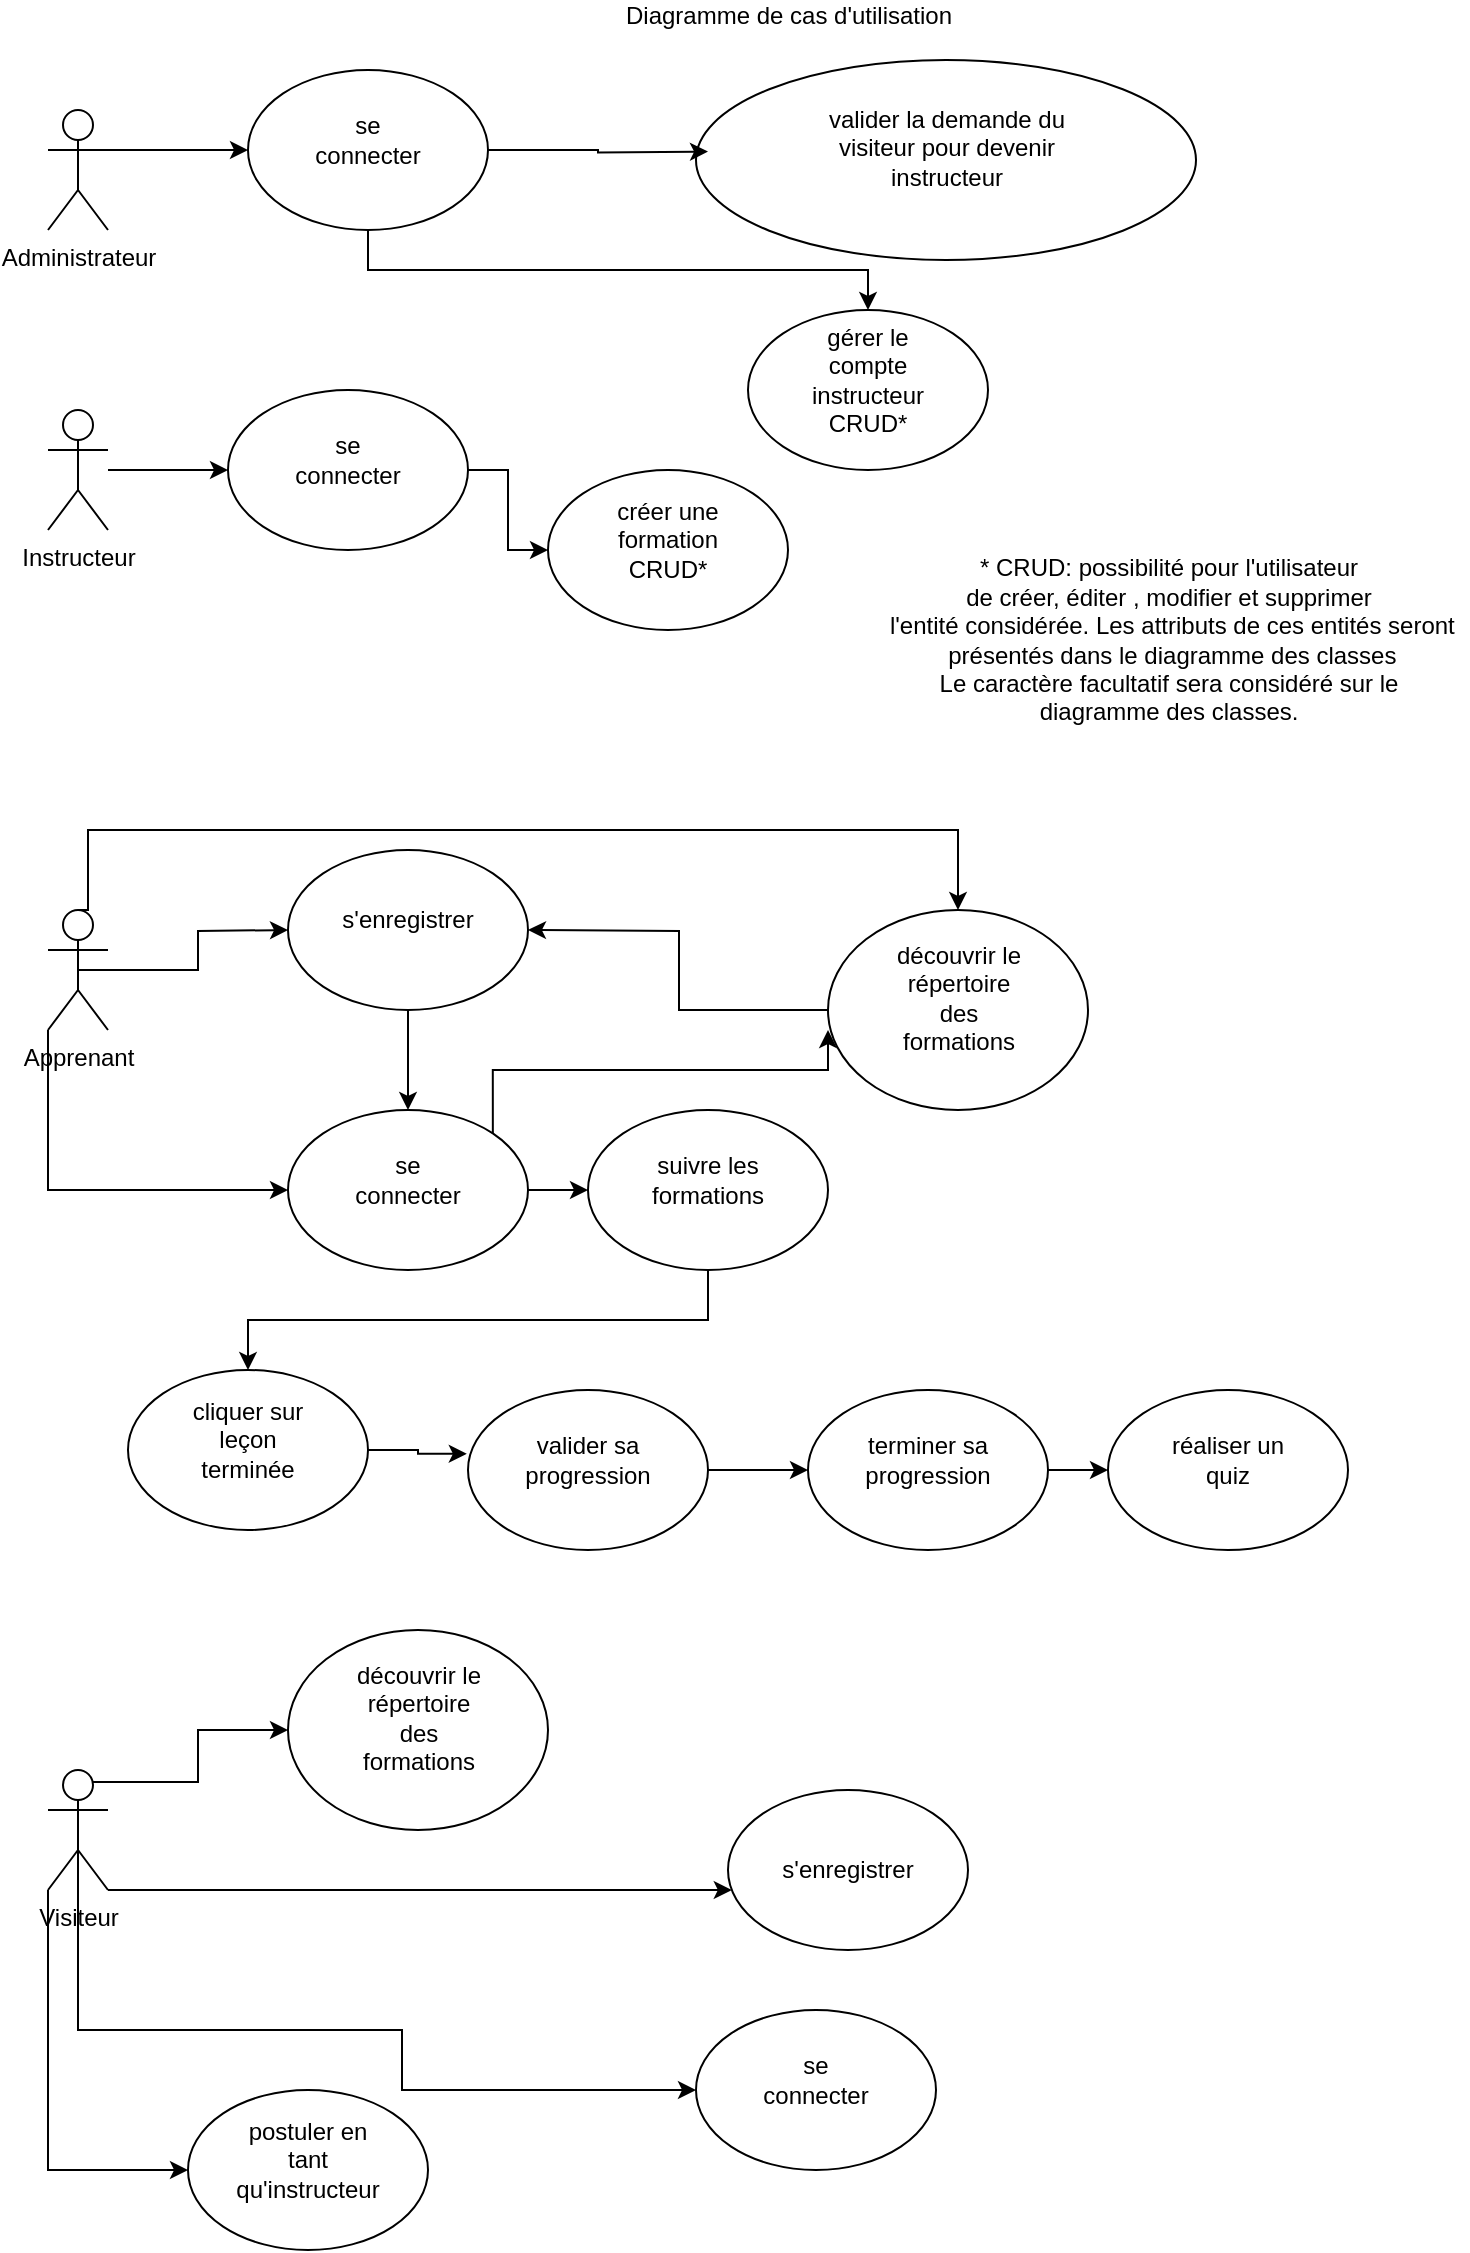 <mxfile version="19.0.2" type="github">
  <diagram id="4P2TpbgXzhP-4KFeG8Nv" name="Page-1">
    <mxGraphModel dx="2274" dy="1374" grid="1" gridSize="10" guides="1" tooltips="1" connect="1" arrows="1" fold="1" page="1" pageScale="1" pageWidth="827" pageHeight="1169" math="0" shadow="0">
      <root>
        <mxCell id="0" />
        <mxCell id="1" parent="0" />
        <mxCell id="2" value="&lt;div&gt;Diagramme de cas d&#39;utilisation&lt;/div&gt;&lt;div&gt;&lt;br&gt;&lt;/div&gt;" style="text;html=1;resizable=0;autosize=1;align=center;verticalAlign=middle;points=[];fillColor=none;strokeColor=none;rounded=0;" parent="1" vertex="1">
          <mxGeometry x="370" y="15" width="180" height="30" as="geometry" />
        </mxCell>
        <mxCell id="oijMVtfoC-c7ZMny98bf-4" value="" style="group" parent="1" vertex="1" connectable="0">
          <mxGeometry x="180" y="210" width="120" height="80" as="geometry" />
        </mxCell>
        <mxCell id="oijMVtfoC-c7ZMny98bf-2" value="" style="ellipse;whiteSpace=wrap;html=1;" parent="oijMVtfoC-c7ZMny98bf-4" vertex="1">
          <mxGeometry width="120" height="80" as="geometry" />
        </mxCell>
        <mxCell id="oijMVtfoC-c7ZMny98bf-3" value="se connecter" style="text;html=1;strokeColor=none;fillColor=none;align=center;verticalAlign=middle;whiteSpace=wrap;rounded=0;" parent="oijMVtfoC-c7ZMny98bf-4" vertex="1">
          <mxGeometry x="30" y="20" width="60" height="30" as="geometry" />
        </mxCell>
        <mxCell id="oijMVtfoC-c7ZMny98bf-87" style="edgeStyle=orthogonalEdgeStyle;rounded=0;orthogonalLoop=1;jettySize=auto;html=1;exitX=0;exitY=1;exitDx=0;exitDy=0;exitPerimeter=0;" parent="1" source="oijMVtfoC-c7ZMny98bf-5" target="oijMVtfoC-c7ZMny98bf-85" edge="1">
          <mxGeometry relative="1" as="geometry">
            <mxPoint x="160" y="1040.0" as="targetPoint" />
            <Array as="points">
              <mxPoint x="90" y="1100" />
            </Array>
          </mxGeometry>
        </mxCell>
        <mxCell id="oijMVtfoC-c7ZMny98bf-88" style="edgeStyle=orthogonalEdgeStyle;rounded=0;orthogonalLoop=1;jettySize=auto;html=1;exitX=0.75;exitY=0.1;exitDx=0;exitDy=0;exitPerimeter=0;entryX=0;entryY=0.5;entryDx=0;entryDy=0;" parent="1" source="oijMVtfoC-c7ZMny98bf-5" target="oijMVtfoC-c7ZMny98bf-79" edge="1">
          <mxGeometry relative="1" as="geometry" />
        </mxCell>
        <mxCell id="oijMVtfoC-c7ZMny98bf-89" style="edgeStyle=orthogonalEdgeStyle;rounded=0;orthogonalLoop=1;jettySize=auto;html=1;exitX=0.5;exitY=0.5;exitDx=0;exitDy=0;exitPerimeter=0;entryX=0;entryY=0.5;entryDx=0;entryDy=0;" parent="1" source="oijMVtfoC-c7ZMny98bf-5" target="oijMVtfoC-c7ZMny98bf-82" edge="1">
          <mxGeometry relative="1" as="geometry">
            <Array as="points">
              <mxPoint x="105" y="1030" />
              <mxPoint x="267" y="1030" />
              <mxPoint x="267" y="1060" />
            </Array>
          </mxGeometry>
        </mxCell>
        <mxCell id="bDuGjaqNq2e8TzomaUQW-6" style="edgeStyle=orthogonalEdgeStyle;rounded=0;orthogonalLoop=1;jettySize=auto;html=1;" parent="1" source="oijMVtfoC-c7ZMny98bf-5" target="bDuGjaqNq2e8TzomaUQW-3" edge="1">
          <mxGeometry relative="1" as="geometry">
            <Array as="points">
              <mxPoint x="400" y="960" />
              <mxPoint x="400" y="960" />
            </Array>
          </mxGeometry>
        </mxCell>
        <mxCell id="oijMVtfoC-c7ZMny98bf-5" value="Visiteur" style="shape=umlActor;verticalLabelPosition=bottom;verticalAlign=top;html=1;outlineConnect=0;" parent="1" vertex="1">
          <mxGeometry x="90" y="900" width="30" height="60" as="geometry" />
        </mxCell>
        <mxCell id="oijMVtfoC-c7ZMny98bf-15" style="edgeStyle=orthogonalEdgeStyle;rounded=0;orthogonalLoop=1;jettySize=auto;html=1;entryX=0;entryY=0.5;entryDx=0;entryDy=0;" parent="1" source="oijMVtfoC-c7ZMny98bf-10" target="oijMVtfoC-c7ZMny98bf-2" edge="1">
          <mxGeometry relative="1" as="geometry" />
        </mxCell>
        <mxCell id="oijMVtfoC-c7ZMny98bf-10" value="Instructeur" style="shape=umlActor;verticalLabelPosition=bottom;verticalAlign=top;html=1;outlineConnect=0;" parent="1" vertex="1">
          <mxGeometry x="90" y="220" width="30" height="60" as="geometry" />
        </mxCell>
        <mxCell id="oijMVtfoC-c7ZMny98bf-25" style="edgeStyle=orthogonalEdgeStyle;rounded=0;orthogonalLoop=1;jettySize=auto;html=1;exitX=1;exitY=0.333;exitDx=0;exitDy=0;exitPerimeter=0;entryX=0;entryY=0.5;entryDx=0;entryDy=0;" parent="1" source="oijMVtfoC-c7ZMny98bf-12" target="oijMVtfoC-c7ZMny98bf-19" edge="1">
          <mxGeometry relative="1" as="geometry" />
        </mxCell>
        <mxCell id="oijMVtfoC-c7ZMny98bf-12" value="Administrateur" style="shape=umlActor;verticalLabelPosition=bottom;verticalAlign=top;html=1;outlineConnect=0;" parent="1" vertex="1">
          <mxGeometry x="90" y="70" width="30" height="60" as="geometry" />
        </mxCell>
        <mxCell id="oijMVtfoC-c7ZMny98bf-46" style="edgeStyle=orthogonalEdgeStyle;rounded=0;orthogonalLoop=1;jettySize=auto;html=1;exitX=0.5;exitY=0.5;exitDx=0;exitDy=0;exitPerimeter=0;" parent="1" source="oijMVtfoC-c7ZMny98bf-13" edge="1">
          <mxGeometry relative="1" as="geometry">
            <mxPoint x="210" y="480" as="targetPoint" />
          </mxGeometry>
        </mxCell>
        <mxCell id="oijMVtfoC-c7ZMny98bf-48" style="edgeStyle=orthogonalEdgeStyle;rounded=0;orthogonalLoop=1;jettySize=auto;html=1;exitX=0;exitY=1;exitDx=0;exitDy=0;exitPerimeter=0;entryX=0;entryY=0.5;entryDx=0;entryDy=0;" parent="1" source="oijMVtfoC-c7ZMny98bf-13" target="oijMVtfoC-c7ZMny98bf-42" edge="1">
          <mxGeometry relative="1" as="geometry" />
        </mxCell>
        <mxCell id="oijMVtfoC-c7ZMny98bf-13" value="Apprenant " style="shape=umlActor;verticalLabelPosition=bottom;verticalAlign=top;html=1;outlineConnect=0;" parent="1" vertex="1">
          <mxGeometry x="90" y="470" width="30" height="60" as="geometry" />
        </mxCell>
        <mxCell id="oijMVtfoC-c7ZMny98bf-18" value="" style="group" parent="1" vertex="1" connectable="0">
          <mxGeometry x="190" y="50" width="120" height="80" as="geometry" />
        </mxCell>
        <mxCell id="oijMVtfoC-c7ZMny98bf-19" value="" style="ellipse;whiteSpace=wrap;html=1;" parent="oijMVtfoC-c7ZMny98bf-18" vertex="1">
          <mxGeometry width="120" height="80" as="geometry" />
        </mxCell>
        <mxCell id="oijMVtfoC-c7ZMny98bf-20" value="se connecter" style="text;html=1;strokeColor=none;fillColor=none;align=center;verticalAlign=middle;whiteSpace=wrap;rounded=0;" parent="oijMVtfoC-c7ZMny98bf-18" vertex="1">
          <mxGeometry x="30" y="20" width="60" height="30" as="geometry" />
        </mxCell>
        <mxCell id="oijMVtfoC-c7ZMny98bf-22" value="" style="group" parent="1" vertex="1" connectable="0">
          <mxGeometry x="210" y="440" width="120" height="80" as="geometry" />
        </mxCell>
        <mxCell id="oijMVtfoC-c7ZMny98bf-23" value="" style="ellipse;whiteSpace=wrap;html=1;" parent="oijMVtfoC-c7ZMny98bf-22" vertex="1">
          <mxGeometry width="120" height="80" as="geometry" />
        </mxCell>
        <mxCell id="oijMVtfoC-c7ZMny98bf-24" value="s&#39;enregistrer" style="text;html=1;strokeColor=none;fillColor=none;align=center;verticalAlign=middle;whiteSpace=wrap;rounded=0;" parent="oijMVtfoC-c7ZMny98bf-22" vertex="1">
          <mxGeometry x="30" y="20" width="60" height="30" as="geometry" />
        </mxCell>
        <mxCell id="oijMVtfoC-c7ZMny98bf-26" value="" style="group" parent="1" vertex="1" connectable="0">
          <mxGeometry x="440" y="170" width="120" height="80" as="geometry" />
        </mxCell>
        <mxCell id="oijMVtfoC-c7ZMny98bf-27" value="" style="ellipse;whiteSpace=wrap;html=1;" parent="oijMVtfoC-c7ZMny98bf-26" vertex="1">
          <mxGeometry width="120" height="80" as="geometry" />
        </mxCell>
        <mxCell id="oijMVtfoC-c7ZMny98bf-28" value="gérer le compte instructeur CRUD*" style="text;html=1;strokeColor=none;fillColor=none;align=center;verticalAlign=middle;whiteSpace=wrap;rounded=0;" parent="oijMVtfoC-c7ZMny98bf-26" vertex="1">
          <mxGeometry x="30" y="20" width="60" height="30" as="geometry" />
        </mxCell>
        <mxCell id="oijMVtfoC-c7ZMny98bf-29" value="" style="group" parent="1" vertex="1" connectable="0">
          <mxGeometry x="414" y="45" width="250" height="100" as="geometry" />
        </mxCell>
        <mxCell id="oijMVtfoC-c7ZMny98bf-30" value="" style="ellipse;whiteSpace=wrap;html=1;" parent="oijMVtfoC-c7ZMny98bf-29" vertex="1">
          <mxGeometry width="250.0" height="100" as="geometry" />
        </mxCell>
        <mxCell id="oijMVtfoC-c7ZMny98bf-31" value="valider la demande du visiteur pour devenir instructeur" style="text;html=1;strokeColor=none;fillColor=none;align=center;verticalAlign=middle;whiteSpace=wrap;rounded=0;" parent="oijMVtfoC-c7ZMny98bf-29" vertex="1">
          <mxGeometry x="62.5" y="25" width="125.0" height="37.5" as="geometry" />
        </mxCell>
        <mxCell id="oijMVtfoC-c7ZMny98bf-34" style="edgeStyle=orthogonalEdgeStyle;rounded=0;orthogonalLoop=1;jettySize=auto;html=1;exitX=1;exitY=0.5;exitDx=0;exitDy=0;" parent="1" source="oijMVtfoC-c7ZMny98bf-19" edge="1">
          <mxGeometry relative="1" as="geometry">
            <mxPoint x="420" y="90.769" as="targetPoint" />
          </mxGeometry>
        </mxCell>
        <mxCell id="oijMVtfoC-c7ZMny98bf-35" style="edgeStyle=orthogonalEdgeStyle;rounded=0;orthogonalLoop=1;jettySize=auto;html=1;exitX=0.5;exitY=1;exitDx=0;exitDy=0;" parent="1" source="oijMVtfoC-c7ZMny98bf-19" target="oijMVtfoC-c7ZMny98bf-27" edge="1">
          <mxGeometry relative="1" as="geometry" />
        </mxCell>
        <mxCell id="oijMVtfoC-c7ZMny98bf-36" value="" style="group" parent="1" vertex="1" connectable="0">
          <mxGeometry x="340" y="250" width="120" height="80" as="geometry" />
        </mxCell>
        <mxCell id="oijMVtfoC-c7ZMny98bf-37" value="" style="ellipse;whiteSpace=wrap;html=1;" parent="oijMVtfoC-c7ZMny98bf-36" vertex="1">
          <mxGeometry width="120" height="80" as="geometry" />
        </mxCell>
        <mxCell id="oijMVtfoC-c7ZMny98bf-38" value="créer une formation CRUD*" style="text;html=1;strokeColor=none;fillColor=none;align=center;verticalAlign=middle;whiteSpace=wrap;rounded=0;" parent="oijMVtfoC-c7ZMny98bf-36" vertex="1">
          <mxGeometry x="30" y="20" width="60" height="30" as="geometry" />
        </mxCell>
        <mxCell id="oijMVtfoC-c7ZMny98bf-41" value="" style="group" parent="1" vertex="1" connectable="0">
          <mxGeometry x="210" y="570" width="120" height="80" as="geometry" />
        </mxCell>
        <mxCell id="oijMVtfoC-c7ZMny98bf-42" value="" style="ellipse;whiteSpace=wrap;html=1;" parent="oijMVtfoC-c7ZMny98bf-41" vertex="1">
          <mxGeometry width="120" height="80" as="geometry" />
        </mxCell>
        <mxCell id="oijMVtfoC-c7ZMny98bf-43" value="se connecter" style="text;html=1;strokeColor=none;fillColor=none;align=center;verticalAlign=middle;whiteSpace=wrap;rounded=0;" parent="oijMVtfoC-c7ZMny98bf-41" vertex="1">
          <mxGeometry x="30" y="20" width="60" height="30" as="geometry" />
        </mxCell>
        <mxCell id="oijMVtfoC-c7ZMny98bf-47" style="edgeStyle=orthogonalEdgeStyle;rounded=0;orthogonalLoop=1;jettySize=auto;html=1;exitX=0.5;exitY=1;exitDx=0;exitDy=0;entryX=0.5;entryY=0;entryDx=0;entryDy=0;" parent="1" source="oijMVtfoC-c7ZMny98bf-23" target="oijMVtfoC-c7ZMny98bf-42" edge="1">
          <mxGeometry relative="1" as="geometry" />
        </mxCell>
        <mxCell id="oijMVtfoC-c7ZMny98bf-49" value="" style="group" parent="1" vertex="1" connectable="0">
          <mxGeometry x="360" y="570" width="120" height="80" as="geometry" />
        </mxCell>
        <mxCell id="oijMVtfoC-c7ZMny98bf-50" value="" style="ellipse;whiteSpace=wrap;html=1;" parent="oijMVtfoC-c7ZMny98bf-49" vertex="1">
          <mxGeometry width="120" height="80" as="geometry" />
        </mxCell>
        <mxCell id="oijMVtfoC-c7ZMny98bf-51" value="suivre les formations" style="text;html=1;strokeColor=none;fillColor=none;align=center;verticalAlign=middle;whiteSpace=wrap;rounded=0;" parent="oijMVtfoC-c7ZMny98bf-49" vertex="1">
          <mxGeometry x="30" y="20" width="60" height="30" as="geometry" />
        </mxCell>
        <mxCell id="oijMVtfoC-c7ZMny98bf-52" style="edgeStyle=orthogonalEdgeStyle;rounded=0;orthogonalLoop=1;jettySize=auto;html=1;exitX=1;exitY=0.5;exitDx=0;exitDy=0;" parent="1" source="oijMVtfoC-c7ZMny98bf-42" target="oijMVtfoC-c7ZMny98bf-50" edge="1">
          <mxGeometry relative="1" as="geometry" />
        </mxCell>
        <mxCell id="oijMVtfoC-c7ZMny98bf-53" value="" style="group" parent="1" vertex="1" connectable="0">
          <mxGeometry x="130" y="700" width="120" height="80" as="geometry" />
        </mxCell>
        <mxCell id="oijMVtfoC-c7ZMny98bf-54" value="" style="ellipse;whiteSpace=wrap;html=1;" parent="oijMVtfoC-c7ZMny98bf-53" vertex="1">
          <mxGeometry width="120" height="80" as="geometry" />
        </mxCell>
        <mxCell id="oijMVtfoC-c7ZMny98bf-55" value="cliquer sur leçon terminée" style="text;html=1;strokeColor=none;fillColor=none;align=center;verticalAlign=middle;whiteSpace=wrap;rounded=0;" parent="oijMVtfoC-c7ZMny98bf-53" vertex="1">
          <mxGeometry x="30" y="20" width="60" height="30" as="geometry" />
        </mxCell>
        <mxCell id="oijMVtfoC-c7ZMny98bf-56" style="edgeStyle=orthogonalEdgeStyle;rounded=0;orthogonalLoop=1;jettySize=auto;html=1;exitX=0.5;exitY=1;exitDx=0;exitDy=0;entryX=0.5;entryY=0;entryDx=0;entryDy=0;" parent="1" source="oijMVtfoC-c7ZMny98bf-50" target="oijMVtfoC-c7ZMny98bf-54" edge="1">
          <mxGeometry relative="1" as="geometry" />
        </mxCell>
        <mxCell id="oijMVtfoC-c7ZMny98bf-57" value="" style="group" parent="1" vertex="1" connectable="0">
          <mxGeometry x="300" y="710" width="120" height="80" as="geometry" />
        </mxCell>
        <mxCell id="oijMVtfoC-c7ZMny98bf-58" value="" style="ellipse;whiteSpace=wrap;html=1;" parent="oijMVtfoC-c7ZMny98bf-57" vertex="1">
          <mxGeometry width="120" height="80" as="geometry" />
        </mxCell>
        <mxCell id="oijMVtfoC-c7ZMny98bf-59" value="valider sa progression" style="text;html=1;strokeColor=none;fillColor=none;align=center;verticalAlign=middle;whiteSpace=wrap;rounded=0;" parent="oijMVtfoC-c7ZMny98bf-57" vertex="1">
          <mxGeometry x="30" y="20" width="60" height="30" as="geometry" />
        </mxCell>
        <mxCell id="oijMVtfoC-c7ZMny98bf-61" style="edgeStyle=orthogonalEdgeStyle;rounded=0;orthogonalLoop=1;jettySize=auto;html=1;exitX=1;exitY=0.5;exitDx=0;exitDy=0;entryX=-0.005;entryY=0.399;entryDx=0;entryDy=0;entryPerimeter=0;" parent="1" source="oijMVtfoC-c7ZMny98bf-54" target="oijMVtfoC-c7ZMny98bf-58" edge="1">
          <mxGeometry relative="1" as="geometry" />
        </mxCell>
        <mxCell id="oijMVtfoC-c7ZMny98bf-62" value="" style="group" parent="1" vertex="1" connectable="0">
          <mxGeometry x="470" y="710" width="120" height="80" as="geometry" />
        </mxCell>
        <mxCell id="oijMVtfoC-c7ZMny98bf-63" value="" style="ellipse;whiteSpace=wrap;html=1;" parent="oijMVtfoC-c7ZMny98bf-62" vertex="1">
          <mxGeometry width="120" height="80" as="geometry" />
        </mxCell>
        <mxCell id="oijMVtfoC-c7ZMny98bf-64" value="terminer sa progression" style="text;html=1;strokeColor=none;fillColor=none;align=center;verticalAlign=middle;whiteSpace=wrap;rounded=0;" parent="oijMVtfoC-c7ZMny98bf-62" vertex="1">
          <mxGeometry x="30" y="20" width="60" height="30" as="geometry" />
        </mxCell>
        <mxCell id="oijMVtfoC-c7ZMny98bf-66" style="edgeStyle=orthogonalEdgeStyle;rounded=0;orthogonalLoop=1;jettySize=auto;html=1;exitX=1;exitY=0.5;exitDx=0;exitDy=0;entryX=0;entryY=0.5;entryDx=0;entryDy=0;" parent="1" source="oijMVtfoC-c7ZMny98bf-58" target="oijMVtfoC-c7ZMny98bf-63" edge="1">
          <mxGeometry relative="1" as="geometry" />
        </mxCell>
        <mxCell id="oijMVtfoC-c7ZMny98bf-67" value="" style="group" parent="1" vertex="1" connectable="0">
          <mxGeometry x="480" y="470" width="130" height="100" as="geometry" />
        </mxCell>
        <mxCell id="oijMVtfoC-c7ZMny98bf-68" value="" style="ellipse;whiteSpace=wrap;html=1;" parent="oijMVtfoC-c7ZMny98bf-67" vertex="1">
          <mxGeometry width="130" height="100" as="geometry" />
        </mxCell>
        <mxCell id="oijMVtfoC-c7ZMny98bf-69" value="découvrir le répertoire des formations" style="text;html=1;strokeColor=none;fillColor=none;align=center;verticalAlign=middle;whiteSpace=wrap;rounded=0;" parent="oijMVtfoC-c7ZMny98bf-67" vertex="1">
          <mxGeometry x="32.5" y="25" width="65" height="37.5" as="geometry" />
        </mxCell>
        <mxCell id="oijMVtfoC-c7ZMny98bf-72" style="edgeStyle=orthogonalEdgeStyle;rounded=0;orthogonalLoop=1;jettySize=auto;html=1;entryX=0.5;entryY=0;entryDx=0;entryDy=0;exitX=0.5;exitY=0;exitDx=0;exitDy=0;exitPerimeter=0;" parent="1" source="oijMVtfoC-c7ZMny98bf-13" target="oijMVtfoC-c7ZMny98bf-68" edge="1">
          <mxGeometry relative="1" as="geometry">
            <mxPoint x="390" y="510" as="targetPoint" />
            <mxPoint x="110" y="460" as="sourcePoint" />
            <Array as="points">
              <mxPoint x="110" y="470" />
              <mxPoint x="110" y="430" />
              <mxPoint x="545" y="430" />
            </Array>
          </mxGeometry>
        </mxCell>
        <mxCell id="oijMVtfoC-c7ZMny98bf-73" style="edgeStyle=orthogonalEdgeStyle;rounded=0;orthogonalLoop=1;jettySize=auto;html=1;exitX=0;exitY=0.5;exitDx=0;exitDy=0;" parent="1" source="oijMVtfoC-c7ZMny98bf-68" edge="1">
          <mxGeometry relative="1" as="geometry">
            <mxPoint x="330" y="480" as="targetPoint" />
          </mxGeometry>
        </mxCell>
        <mxCell id="oijMVtfoC-c7ZMny98bf-74" value="" style="group" parent="1" vertex="1" connectable="0">
          <mxGeometry x="620" y="710" width="120" height="80" as="geometry" />
        </mxCell>
        <mxCell id="oijMVtfoC-c7ZMny98bf-75" value="" style="ellipse;whiteSpace=wrap;html=1;" parent="oijMVtfoC-c7ZMny98bf-74" vertex="1">
          <mxGeometry width="120" height="80" as="geometry" />
        </mxCell>
        <mxCell id="oijMVtfoC-c7ZMny98bf-76" value="réaliser un quiz" style="text;html=1;strokeColor=none;fillColor=none;align=center;verticalAlign=middle;whiteSpace=wrap;rounded=0;" parent="oijMVtfoC-c7ZMny98bf-74" vertex="1">
          <mxGeometry x="30" y="20" width="60" height="30" as="geometry" />
        </mxCell>
        <mxCell id="oijMVtfoC-c7ZMny98bf-77" style="edgeStyle=orthogonalEdgeStyle;rounded=0;orthogonalLoop=1;jettySize=auto;html=1;exitX=1;exitY=0.5;exitDx=0;exitDy=0;" parent="1" source="oijMVtfoC-c7ZMny98bf-63" edge="1">
          <mxGeometry relative="1" as="geometry">
            <mxPoint x="620" y="750.316" as="targetPoint" />
          </mxGeometry>
        </mxCell>
        <mxCell id="oijMVtfoC-c7ZMny98bf-78" value="" style="group" parent="1" vertex="1" connectable="0">
          <mxGeometry x="210" y="830" width="130" height="100" as="geometry" />
        </mxCell>
        <mxCell id="oijMVtfoC-c7ZMny98bf-79" value="" style="ellipse;whiteSpace=wrap;html=1;" parent="oijMVtfoC-c7ZMny98bf-78" vertex="1">
          <mxGeometry width="130" height="100" as="geometry" />
        </mxCell>
        <mxCell id="oijMVtfoC-c7ZMny98bf-80" value="découvrir le répertoire des formations" style="text;html=1;strokeColor=none;fillColor=none;align=center;verticalAlign=middle;whiteSpace=wrap;rounded=0;" parent="oijMVtfoC-c7ZMny98bf-78" vertex="1">
          <mxGeometry x="32.5" y="25" width="65" height="37.5" as="geometry" />
        </mxCell>
        <mxCell id="oijMVtfoC-c7ZMny98bf-81" value="" style="group" parent="1" vertex="1" connectable="0">
          <mxGeometry x="414" y="1020" width="120" height="80" as="geometry" />
        </mxCell>
        <mxCell id="oijMVtfoC-c7ZMny98bf-82" value="" style="ellipse;whiteSpace=wrap;html=1;" parent="oijMVtfoC-c7ZMny98bf-81" vertex="1">
          <mxGeometry width="120" height="80" as="geometry" />
        </mxCell>
        <mxCell id="oijMVtfoC-c7ZMny98bf-83" value="se connecter" style="text;html=1;strokeColor=none;fillColor=none;align=center;verticalAlign=middle;whiteSpace=wrap;rounded=0;" parent="oijMVtfoC-c7ZMny98bf-81" vertex="1">
          <mxGeometry x="30" y="20" width="60" height="30" as="geometry" />
        </mxCell>
        <mxCell id="oijMVtfoC-c7ZMny98bf-84" value="" style="group" parent="1" vertex="1" connectable="0">
          <mxGeometry x="160" y="1060" width="120" height="80" as="geometry" />
        </mxCell>
        <mxCell id="oijMVtfoC-c7ZMny98bf-85" value="" style="ellipse;whiteSpace=wrap;html=1;" parent="oijMVtfoC-c7ZMny98bf-84" vertex="1">
          <mxGeometry width="120" height="80" as="geometry" />
        </mxCell>
        <mxCell id="oijMVtfoC-c7ZMny98bf-86" value="postuler en tant qu&#39;instructeur" style="text;html=1;strokeColor=none;fillColor=none;align=center;verticalAlign=middle;whiteSpace=wrap;rounded=0;" parent="oijMVtfoC-c7ZMny98bf-84" vertex="1">
          <mxGeometry x="30" y="20" width="60" height="30" as="geometry" />
        </mxCell>
        <mxCell id="oijMVtfoC-c7ZMny98bf-90" style="edgeStyle=orthogonalEdgeStyle;rounded=0;orthogonalLoop=1;jettySize=auto;html=1;exitX=1;exitY=0.5;exitDx=0;exitDy=0;entryX=0;entryY=0.5;entryDx=0;entryDy=0;" parent="1" source="oijMVtfoC-c7ZMny98bf-2" target="oijMVtfoC-c7ZMny98bf-37" edge="1">
          <mxGeometry relative="1" as="geometry" />
        </mxCell>
        <mxCell id="bDuGjaqNq2e8TzomaUQW-2" style="edgeStyle=orthogonalEdgeStyle;rounded=0;orthogonalLoop=1;jettySize=auto;html=1;exitX=1;exitY=0;exitDx=0;exitDy=0;entryX=0;entryY=0.6;entryDx=0;entryDy=0;entryPerimeter=0;" parent="1" source="oijMVtfoC-c7ZMny98bf-42" target="oijMVtfoC-c7ZMny98bf-68" edge="1">
          <mxGeometry relative="1" as="geometry">
            <Array as="points">
              <mxPoint x="312" y="550" />
              <mxPoint x="480" y="550" />
            </Array>
          </mxGeometry>
        </mxCell>
        <mxCell id="bDuGjaqNq2e8TzomaUQW-3" value="" style="ellipse;whiteSpace=wrap;html=1;" parent="1" vertex="1">
          <mxGeometry x="430" y="910" width="120" height="80" as="geometry" />
        </mxCell>
        <mxCell id="bDuGjaqNq2e8TzomaUQW-4" value="s&#39;enregistrer" style="text;html=1;strokeColor=none;fillColor=none;align=center;verticalAlign=middle;whiteSpace=wrap;rounded=0;" parent="1" vertex="1">
          <mxGeometry x="460" y="935" width="60" height="30" as="geometry" />
        </mxCell>
        <mxCell id="FNlm2keyfV-S8ZdXjNnV-2" value="&lt;div&gt;* CRUD: possibilité pour l&#39;utilisateur&lt;/div&gt;&lt;div&gt;de créer, éditer , modifier et supprimer&lt;/div&gt;&lt;div&gt;&amp;nbsp;l&#39;entité considérée. Les attributs de ces entités seront&lt;/div&gt;&lt;div&gt;&amp;nbsp;présentés dans le diagramme des classes&lt;br&gt;&lt;/div&gt;&lt;div&gt;Le caractère facultatif sera considéré sur le &lt;br&gt;&lt;/div&gt;&lt;div&gt;diagramme des classes.&lt;/div&gt;" style="text;html=1;resizable=0;autosize=1;align=center;verticalAlign=middle;points=[];fillColor=none;strokeColor=none;rounded=0;" vertex="1" parent="1">
          <mxGeometry x="500" y="290" width="300" height="90" as="geometry" />
        </mxCell>
      </root>
    </mxGraphModel>
  </diagram>
</mxfile>
